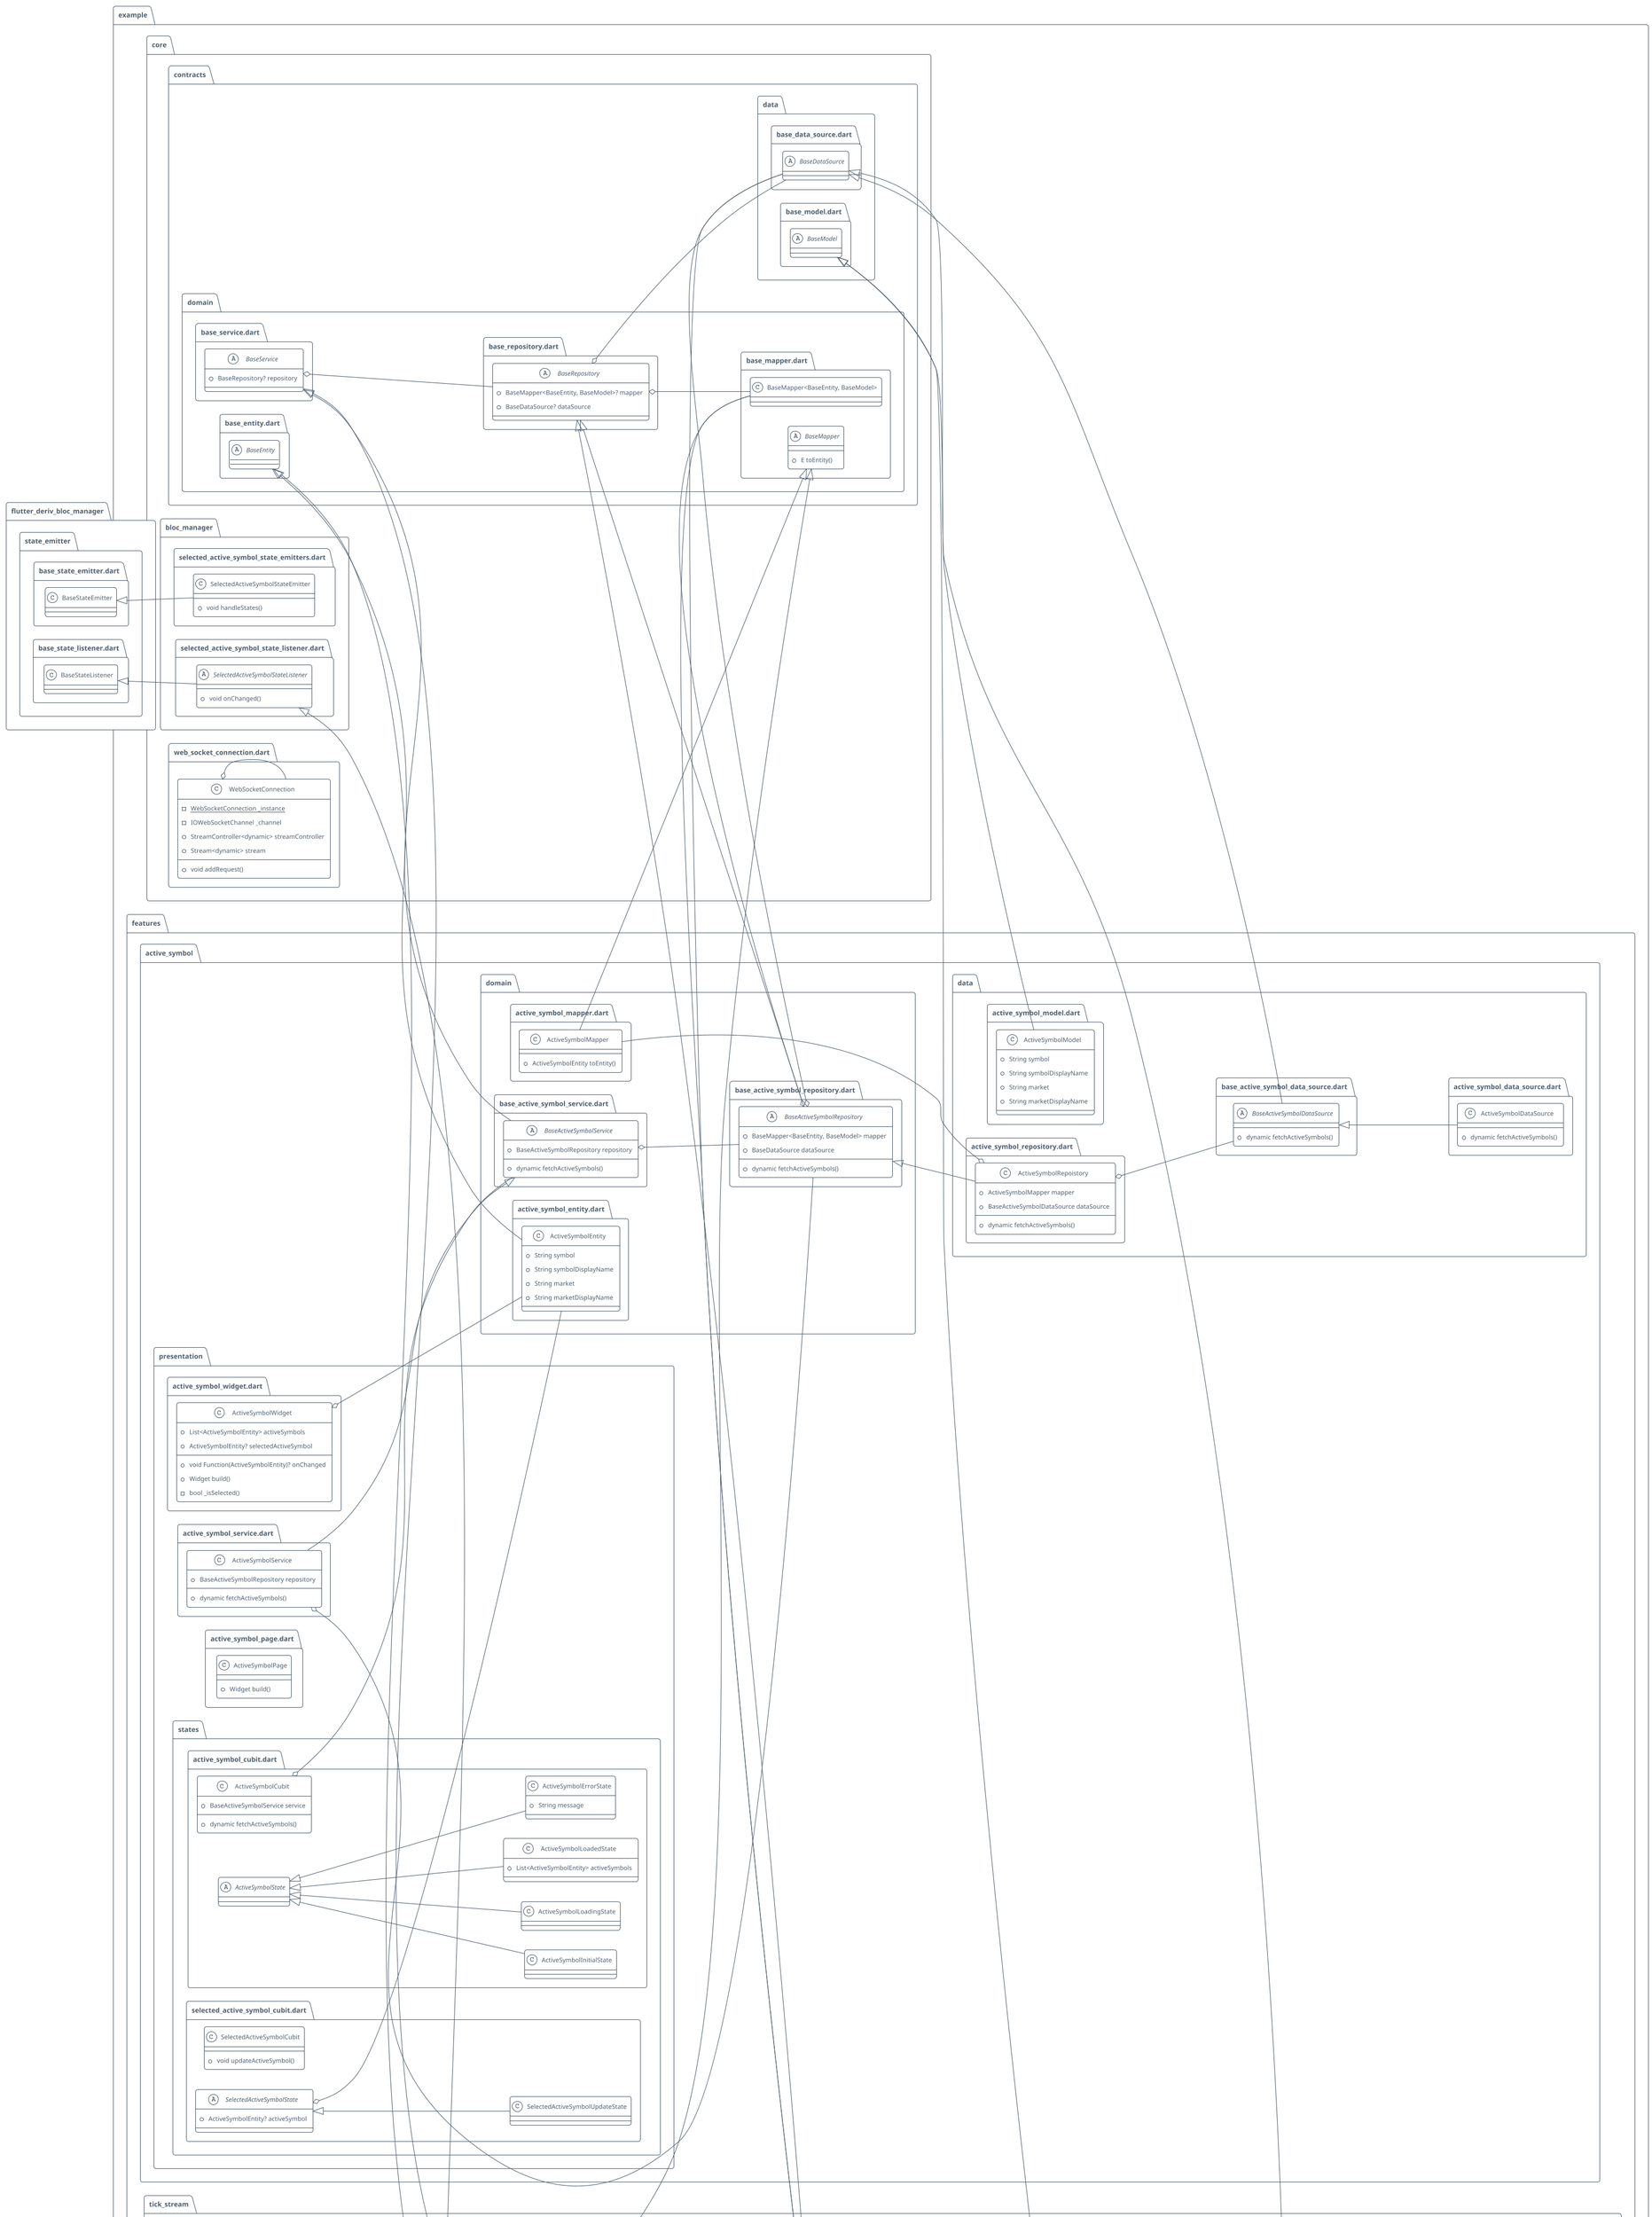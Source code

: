 @startuml

!theme aws-orange
!theme plain

set namespaceSeparator ::

left to right direction

abstract class "example::core::contracts::data::base_model.dart::BaseModel" {
}

abstract class "example::core::contracts::data::base_data_source.dart::BaseDataSource" {
}

abstract class "example::core::contracts::domain::base_repository.dart::BaseRepository" {
  +BaseMapper<BaseEntity, BaseModel>? mapper
  +BaseDataSource? dataSource
}

"example::core::contracts::domain::base_repository.dart::BaseRepository" o-- "example::core::contracts::domain::base_mapper.dart::BaseMapper<BaseEntity, BaseModel>"
"example::core::contracts::domain::base_repository.dart::BaseRepository" o-- "example::core::contracts::data::base_data_source.dart::BaseDataSource"

abstract class "example::core::contracts::domain::base_mapper.dart::BaseMapper" {
  +E toEntity()
}

abstract class "example::core::contracts::domain::base_service.dart::BaseService" {
  +BaseRepository? repository
}

"example::core::contracts::domain::base_service.dart::BaseService" o-- "example::core::contracts::domain::base_repository.dart::BaseRepository"

abstract class "example::core::contracts::domain::base_entity.dart::BaseEntity" {
}

class "example::core::bloc_manager::selected_active_symbol_state_emitters.dart::SelectedActiveSymbolStateEmitter" {
  +void handleStates()
}

"flutter_deriv_bloc_manager::state_emitter::base_state_emitter.dart::BaseStateEmitter" <|-- "example::core::bloc_manager::selected_active_symbol_state_emitters.dart::SelectedActiveSymbolStateEmitter"

abstract class "example::core::bloc_manager::selected_active_symbol_state_listener.dart::SelectedActiveSymbolStateListener" {
  +void onChanged()
}

"flutter_deriv_bloc_manager::state_emitter::base_state_listener.dart::BaseStateListener" <|-- "example::core::bloc_manager::selected_active_symbol_state_listener.dart::SelectedActiveSymbolStateListener"

class "example::core::web_socket_connection.dart::WebSocketConnection" {
  {static} -WebSocketConnection _instance
  -IOWebSocketChannel _channel
  +StreamController<dynamic> streamController
  +Stream<dynamic> stream
  +void addRequest()
}

"example::core::web_socket_connection.dart::WebSocketConnection" o-- "example::core::web_socket_connection.dart::WebSocketConnection"

abstract class "example::features::active_symbol::data::base_active_symbol_data_source.dart::BaseActiveSymbolDataSource" {
  +dynamic fetchActiveSymbols()
}

"example::core::contracts::data::base_data_source.dart::BaseDataSource" <|-- "example::features::active_symbol::data::base_active_symbol_data_source.dart::BaseActiveSymbolDataSource"

class "example::features::active_symbol::data::active_symbol_model.dart::ActiveSymbolModel" {
  +String symbol
  +String symbolDisplayName
  +String market
  +String marketDisplayName
}

"example::core::contracts::data::base_model.dart::BaseModel" <|-- "example::features::active_symbol::data::active_symbol_model.dart::ActiveSymbolModel"

class "example::features::active_symbol::data::active_symbol_data_source.dart::ActiveSymbolDataSource" {
  +dynamic fetchActiveSymbols()
}

"example::features::active_symbol::data::base_active_symbol_data_source.dart::BaseActiveSymbolDataSource" <|-- "example::features::active_symbol::data::active_symbol_data_source.dart::ActiveSymbolDataSource"

class "example::features::active_symbol::data::active_symbol_repository.dart::ActiveSymbolRepoistory" {
  +ActiveSymbolMapper mapper
  +BaseActiveSymbolDataSource dataSource
  +dynamic fetchActiveSymbols()
}

"example::features::active_symbol::data::active_symbol_repository.dart::ActiveSymbolRepoistory" o-- "example::features::active_symbol::domain::active_symbol_mapper.dart::ActiveSymbolMapper"
"example::features::active_symbol::data::active_symbol_repository.dart::ActiveSymbolRepoistory" o-- "example::features::active_symbol::data::base_active_symbol_data_source.dart::BaseActiveSymbolDataSource"
"example::features::active_symbol::domain::base_active_symbol_repository.dart::BaseActiveSymbolRepository" <|-- "example::features::active_symbol::data::active_symbol_repository.dart::ActiveSymbolRepoistory"

abstract class "example::features::active_symbol::domain::base_active_symbol_service.dart::BaseActiveSymbolService" {
  +BaseActiveSymbolRepository repository
  +dynamic fetchActiveSymbols()
}

"example::features::active_symbol::domain::base_active_symbol_service.dart::BaseActiveSymbolService" o-- "example::features::active_symbol::domain::base_active_symbol_repository.dart::BaseActiveSymbolRepository"
"example::core::contracts::domain::base_service.dart::BaseService" <|-- "example::features::active_symbol::domain::base_active_symbol_service.dart::BaseActiveSymbolService"

class "example::features::active_symbol::domain::active_symbol_entity.dart::ActiveSymbolEntity" {
  +String symbol
  +String symbolDisplayName
  +String market
  +String marketDisplayName
}

"example::core::contracts::domain::base_entity.dart::BaseEntity" <|-- "example::features::active_symbol::domain::active_symbol_entity.dart::ActiveSymbolEntity"

abstract class "example::features::active_symbol::domain::base_active_symbol_repository.dart::BaseActiveSymbolRepository" {
  +BaseMapper<BaseEntity, BaseModel> mapper
  +BaseDataSource dataSource
  +dynamic fetchActiveSymbols()
}

"example::features::active_symbol::domain::base_active_symbol_repository.dart::BaseActiveSymbolRepository" o-- "example::core::contracts::domain::base_mapper.dart::BaseMapper<BaseEntity, BaseModel>"
"example::features::active_symbol::domain::base_active_symbol_repository.dart::BaseActiveSymbolRepository" o-- "example::core::contracts::data::base_data_source.dart::BaseDataSource"
"example::core::contracts::domain::base_repository.dart::BaseRepository" <|-- "example::features::active_symbol::domain::base_active_symbol_repository.dart::BaseActiveSymbolRepository"

class "example::features::active_symbol::domain::active_symbol_mapper.dart::ActiveSymbolMapper" {
  +ActiveSymbolEntity toEntity()
}

"example::core::contracts::domain::base_mapper.dart::BaseMapper" <|-- "example::features::active_symbol::domain::active_symbol_mapper.dart::ActiveSymbolMapper"

class "example::features::active_symbol::presentation::active_symbol_widget.dart::ActiveSymbolWidget" {
  +List<ActiveSymbolEntity> activeSymbols
  +ActiveSymbolEntity? selectedActiveSymbol
  +void Function(ActiveSymbolEntity)? onChanged
  +Widget build()
  -bool _isSelected()
}

"example::features::active_symbol::presentation::active_symbol_widget.dart::ActiveSymbolWidget" o-- "example::features::active_symbol::domain::active_symbol_entity.dart::ActiveSymbolEntity"

class "example::features::active_symbol::presentation::active_symbol_service.dart::ActiveSymbolService" {
  +BaseActiveSymbolRepository repository
  +dynamic fetchActiveSymbols()
}

"example::features::active_symbol::presentation::active_symbol_service.dart::ActiveSymbolService" o-- "example::features::active_symbol::domain::base_active_symbol_repository.dart::BaseActiveSymbolRepository"
"example::features::active_symbol::domain::base_active_symbol_service.dart::BaseActiveSymbolService" <|-- "example::features::active_symbol::presentation::active_symbol_service.dart::ActiveSymbolService"

class "example::features::active_symbol::presentation::active_symbol_page.dart::ActiveSymbolPage" {
  +Widget build()
}

class "example::features::active_symbol::presentation::states::active_symbol_cubit.dart::ActiveSymbolCubit" {
  +BaseActiveSymbolService service
  +dynamic fetchActiveSymbols()
}

"example::features::active_symbol::presentation::states::active_symbol_cubit.dart::ActiveSymbolCubit" o-- "example::features::active_symbol::domain::base_active_symbol_service.dart::BaseActiveSymbolService"

abstract class "example::features::active_symbol::presentation::states::active_symbol_cubit.dart::ActiveSymbolState" {
}

class "example::features::active_symbol::presentation::states::active_symbol_cubit.dart::ActiveSymbolInitialState" {
}

"example::features::active_symbol::presentation::states::active_symbol_cubit.dart::ActiveSymbolState" <|-- "example::features::active_symbol::presentation::states::active_symbol_cubit.dart::ActiveSymbolInitialState"

class "example::features::active_symbol::presentation::states::active_symbol_cubit.dart::ActiveSymbolLoadingState" {
}

"example::features::active_symbol::presentation::states::active_symbol_cubit.dart::ActiveSymbolState" <|-- "example::features::active_symbol::presentation::states::active_symbol_cubit.dart::ActiveSymbolLoadingState"

class "example::features::active_symbol::presentation::states::active_symbol_cubit.dart::ActiveSymbolLoadedState" {
  +List<ActiveSymbolEntity> activeSymbols
}

"example::features::active_symbol::presentation::states::active_symbol_cubit.dart::ActiveSymbolState" <|-- "example::features::active_symbol::presentation::states::active_symbol_cubit.dart::ActiveSymbolLoadedState"

class "example::features::active_symbol::presentation::states::active_symbol_cubit.dart::ActiveSymbolErrorState" {
  +String message
}

"example::features::active_symbol::presentation::states::active_symbol_cubit.dart::ActiveSymbolState" <|-- "example::features::active_symbol::presentation::states::active_symbol_cubit.dart::ActiveSymbolErrorState"

class "example::features::active_symbol::presentation::states::selected_active_symbol_cubit.dart::SelectedActiveSymbolCubit" {
  +void updateActiveSymbol()
}

abstract class "example::features::active_symbol::presentation::states::selected_active_symbol_cubit.dart::SelectedActiveSymbolState" {
  +ActiveSymbolEntity? activeSymbol
}

"example::features::active_symbol::presentation::states::selected_active_symbol_cubit.dart::SelectedActiveSymbolState" o-- "example::features::active_symbol::domain::active_symbol_entity.dart::ActiveSymbolEntity"

class "example::features::active_symbol::presentation::states::selected_active_symbol_cubit.dart::SelectedActiveSymbolUpdateState" {
}

"example::features::active_symbol::presentation::states::selected_active_symbol_cubit.dart::SelectedActiveSymbolState" <|-- "example::features::active_symbol::presentation::states::selected_active_symbol_cubit.dart::SelectedActiveSymbolUpdateState"

class "example::features::tick_stream::data::tick_stream_repository.dart::TickStreamRepoistory" {
  +TickStreamMapper mapper
  +BaseTickStreamDataSource dataSource
  +void forgetTickStream()
  +Stream<TickStreamEntity> fetchTickStream()
}

"example::features::tick_stream::data::tick_stream_repository.dart::TickStreamRepoistory" o-- "example::features::tick_stream::domain::tick_stream_mapper.dart::TickStreamMapper"
"example::features::tick_stream::data::tick_stream_repository.dart::TickStreamRepoistory" o-- "example::features::tick_stream::data::base_tick_stream_data_source.dart::BaseTickStreamDataSource"
"example::features::tick_stream::domain::base_tick_stream_repository.dart::BaseTickStreamRepository" <|-- "example::features::tick_stream::data::tick_stream_repository.dart::TickStreamRepoistory"

class "example::features::tick_stream::data::tick_stream_model.dart::TickStreamModel" {
  +double ask
  +double bid
  +int epoch
  +String id
  +int pipSize
  +double quote
  +String symbol
}

"example::core::contracts::data::base_model.dart::BaseModel" <|-- "example::features::tick_stream::data::tick_stream_model.dart::TickStreamModel"

abstract class "example::features::tick_stream::data::base_tick_stream_data_source.dart::BaseTickStreamDataSource" {
  +void forgetTickStream()
  +Stream<TickStreamModel> fetchTickStream()
}

"example::core::contracts::data::base_data_source.dart::BaseDataSource" <|-- "example::features::tick_stream::data::base_tick_stream_data_source.dart::BaseTickStreamDataSource"

class "example::features::tick_stream::data::tick_stream_data_source.dart::TickStreamDataSource" {
  +void forgetTickStream()
  +Stream<TickStreamModel> fetchTickStream()
}

"example::features::tick_stream::data::base_tick_stream_data_source.dart::BaseTickStreamDataSource" <|-- "example::features::tick_stream::data::tick_stream_data_source.dart::TickStreamDataSource"

abstract class "example::features::tick_stream::domain::base_tick_stream_service.dart::BaseTickStreamService" {
  +BaseTickStreamRepository repository
  +Stream<TickStreamEntity> fetchTickStream()
  +void forgetTickStream()
}

"example::features::tick_stream::domain::base_tick_stream_service.dart::BaseTickStreamService" o-- "example::features::tick_stream::domain::base_tick_stream_repository.dart::BaseTickStreamRepository"
"example::core::contracts::domain::base_service.dart::BaseService" <|-- "example::features::tick_stream::domain::base_tick_stream_service.dart::BaseTickStreamService"

class "example::features::tick_stream::domain::tick_stream_mapper.dart::TickStreamMapper" {
  +TickStreamEntity toEntity()
}

"example::core::contracts::domain::base_mapper.dart::BaseMapper" <|-- "example::features::tick_stream::domain::tick_stream_mapper.dart::TickStreamMapper"

class "example::features::tick_stream::domain::tick_stream_entity.dart::TickStreamEntity" {
  +int epoch
  +double quote
  +String symbol
}

"example::core::contracts::domain::base_entity.dart::BaseEntity" <|-- "example::features::tick_stream::domain::tick_stream_entity.dart::TickStreamEntity"

abstract class "example::features::tick_stream::domain::base_tick_stream_repository.dart::BaseTickStreamRepository" {
  +BaseMapper<BaseEntity, BaseModel> mapper
  +BaseDataSource dataSource
  +void forgetTickStream()
  +Stream<TickStreamEntity> fetchTickStream()
}

"example::features::tick_stream::domain::base_tick_stream_repository.dart::BaseTickStreamRepository" o-- "example::core::contracts::domain::base_mapper.dart::BaseMapper<BaseEntity, BaseModel>"
"example::features::tick_stream::domain::base_tick_stream_repository.dart::BaseTickStreamRepository" o-- "example::core::contracts::data::base_data_source.dart::BaseDataSource"
"example::core::contracts::domain::base_repository.dart::BaseRepository" <|-- "example::features::tick_stream::domain::base_tick_stream_repository.dart::BaseTickStreamRepository"

class "example::features::tick_stream::presentation::tick_stream_service.dart::TickStreamService" {
  +BaseTickStreamRepository repository
  +Stream<TickStreamEntity> fetchTickStream()
  +void forgetTickStream()
}

"example::features::tick_stream::presentation::tick_stream_service.dart::TickStreamService" o-- "example::features::tick_stream::domain::base_tick_stream_repository.dart::BaseTickStreamRepository"
"example::features::tick_stream::domain::base_tick_stream_service.dart::BaseTickStreamService" <|-- "example::features::tick_stream::presentation::tick_stream_service.dart::TickStreamService"

class "example::features::tick_stream::presentation::enums::tick_state.dart::TickState" {
  +int index
  {static} +List<TickState> values
  {static} +TickState up
  {static} +TickState down
  {static} +TickState none
}

"example::features::tick_stream::presentation::enums::tick_state.dart::TickState" o-- "example::features::tick_stream::presentation::enums::tick_state.dart::TickState"

class "example::features::tick_stream::presentation::tick_stream_widget.dart::TickStreamWidget" {
  +TickStreamEntity entity
  +State<TickStreamWidget> createState()
}

"example::features::tick_stream::presentation::tick_stream_widget.dart::TickStreamWidget" o-- "example::features::tick_stream::domain::tick_stream_entity.dart::TickStreamEntity"

class "example::features::tick_stream::presentation::tick_stream_widget.dart::_TickStreamWidgetState" {
  -TickState _status
  +void didUpdateWidget()
  +Widget build()
}

"example::features::tick_stream::presentation::tick_stream_widget.dart::_TickStreamWidgetState" o-- "example::features::tick_stream::presentation::enums::tick_state.dart::TickState"

class "example::features::tick_stream::presentation::basic_chart.dart::BasicChart" {
  +List<TickStreamEntity> ticks
  +Widget build()
}

class "example::features::tick_stream::presentation::basic_chart.dart::_BasicChartPainter" {
  +List<TickStreamEntity> data
  +void paint()
  +bool shouldRepaint()
}

class "example::features::tick_stream::presentation::states::tick_stream_cubit_extended.dart::TickStreamCubitExtended" {
  +void onChanged()
}

"example::features::tick_stream::presentation::states::tick_stream_cubit.dart::TickSteamCubit" <|-- "example::features::tick_stream::presentation::states::tick_stream_cubit_extended.dart::TickStreamCubitExtended"
"example::core::bloc_manager::selected_active_symbol_state_listener.dart::SelectedActiveSymbolStateListener" <|-- "example::features::tick_stream::presentation::states::tick_stream_cubit_extended.dart::TickStreamCubitExtended"

class "example::features::tick_stream::presentation::states::tick_stream_cubit.dart::TickSteamCubit" {
  +BaseTickStreamService service
  +void fetchTickStream()
}

"example::features::tick_stream::presentation::states::tick_stream_cubit.dart::TickSteamCubit" o-- "example::features::tick_stream::domain::base_tick_stream_service.dart::BaseTickStreamService"

abstract class "example::features::tick_stream::presentation::states::tick_stream_cubit.dart::TickStreamState" {
}

class "example::features::tick_stream::presentation::states::tick_stream_cubit.dart::TickStreamInitialState" {
}

"example::features::tick_stream::presentation::states::tick_stream_cubit.dart::TickStreamState" <|-- "example::features::tick_stream::presentation::states::tick_stream_cubit.dart::TickStreamInitialState"

class "example::features::tick_stream::presentation::states::tick_stream_cubit.dart::TickStreamLoadingState" {
}

"example::features::tick_stream::presentation::states::tick_stream_cubit.dart::TickStreamState" <|-- "example::features::tick_stream::presentation::states::tick_stream_cubit.dart::TickStreamLoadingState"

class "example::features::tick_stream::presentation::states::tick_stream_cubit.dart::TickStreamLoadedState" {
  +List<TickStreamEntity> ticks
}

"example::features::tick_stream::presentation::states::tick_stream_cubit.dart::TickStreamState" <|-- "example::features::tick_stream::presentation::states::tick_stream_cubit.dart::TickStreamLoadedState"

class "example::features::tick_stream::presentation::states::tick_stream_cubit.dart::TickStreamErrorState" {
  +String message
}

"example::features::tick_stream::presentation::states::tick_stream_cubit.dart::TickStreamState" <|-- "example::features::tick_stream::presentation::states::tick_stream_cubit.dart::TickStreamErrorState"

class "example::features::tick_stream::presentation::tick_stream_page.dart::TickStreamPage" {
  +Widget build()
}

@enduml
